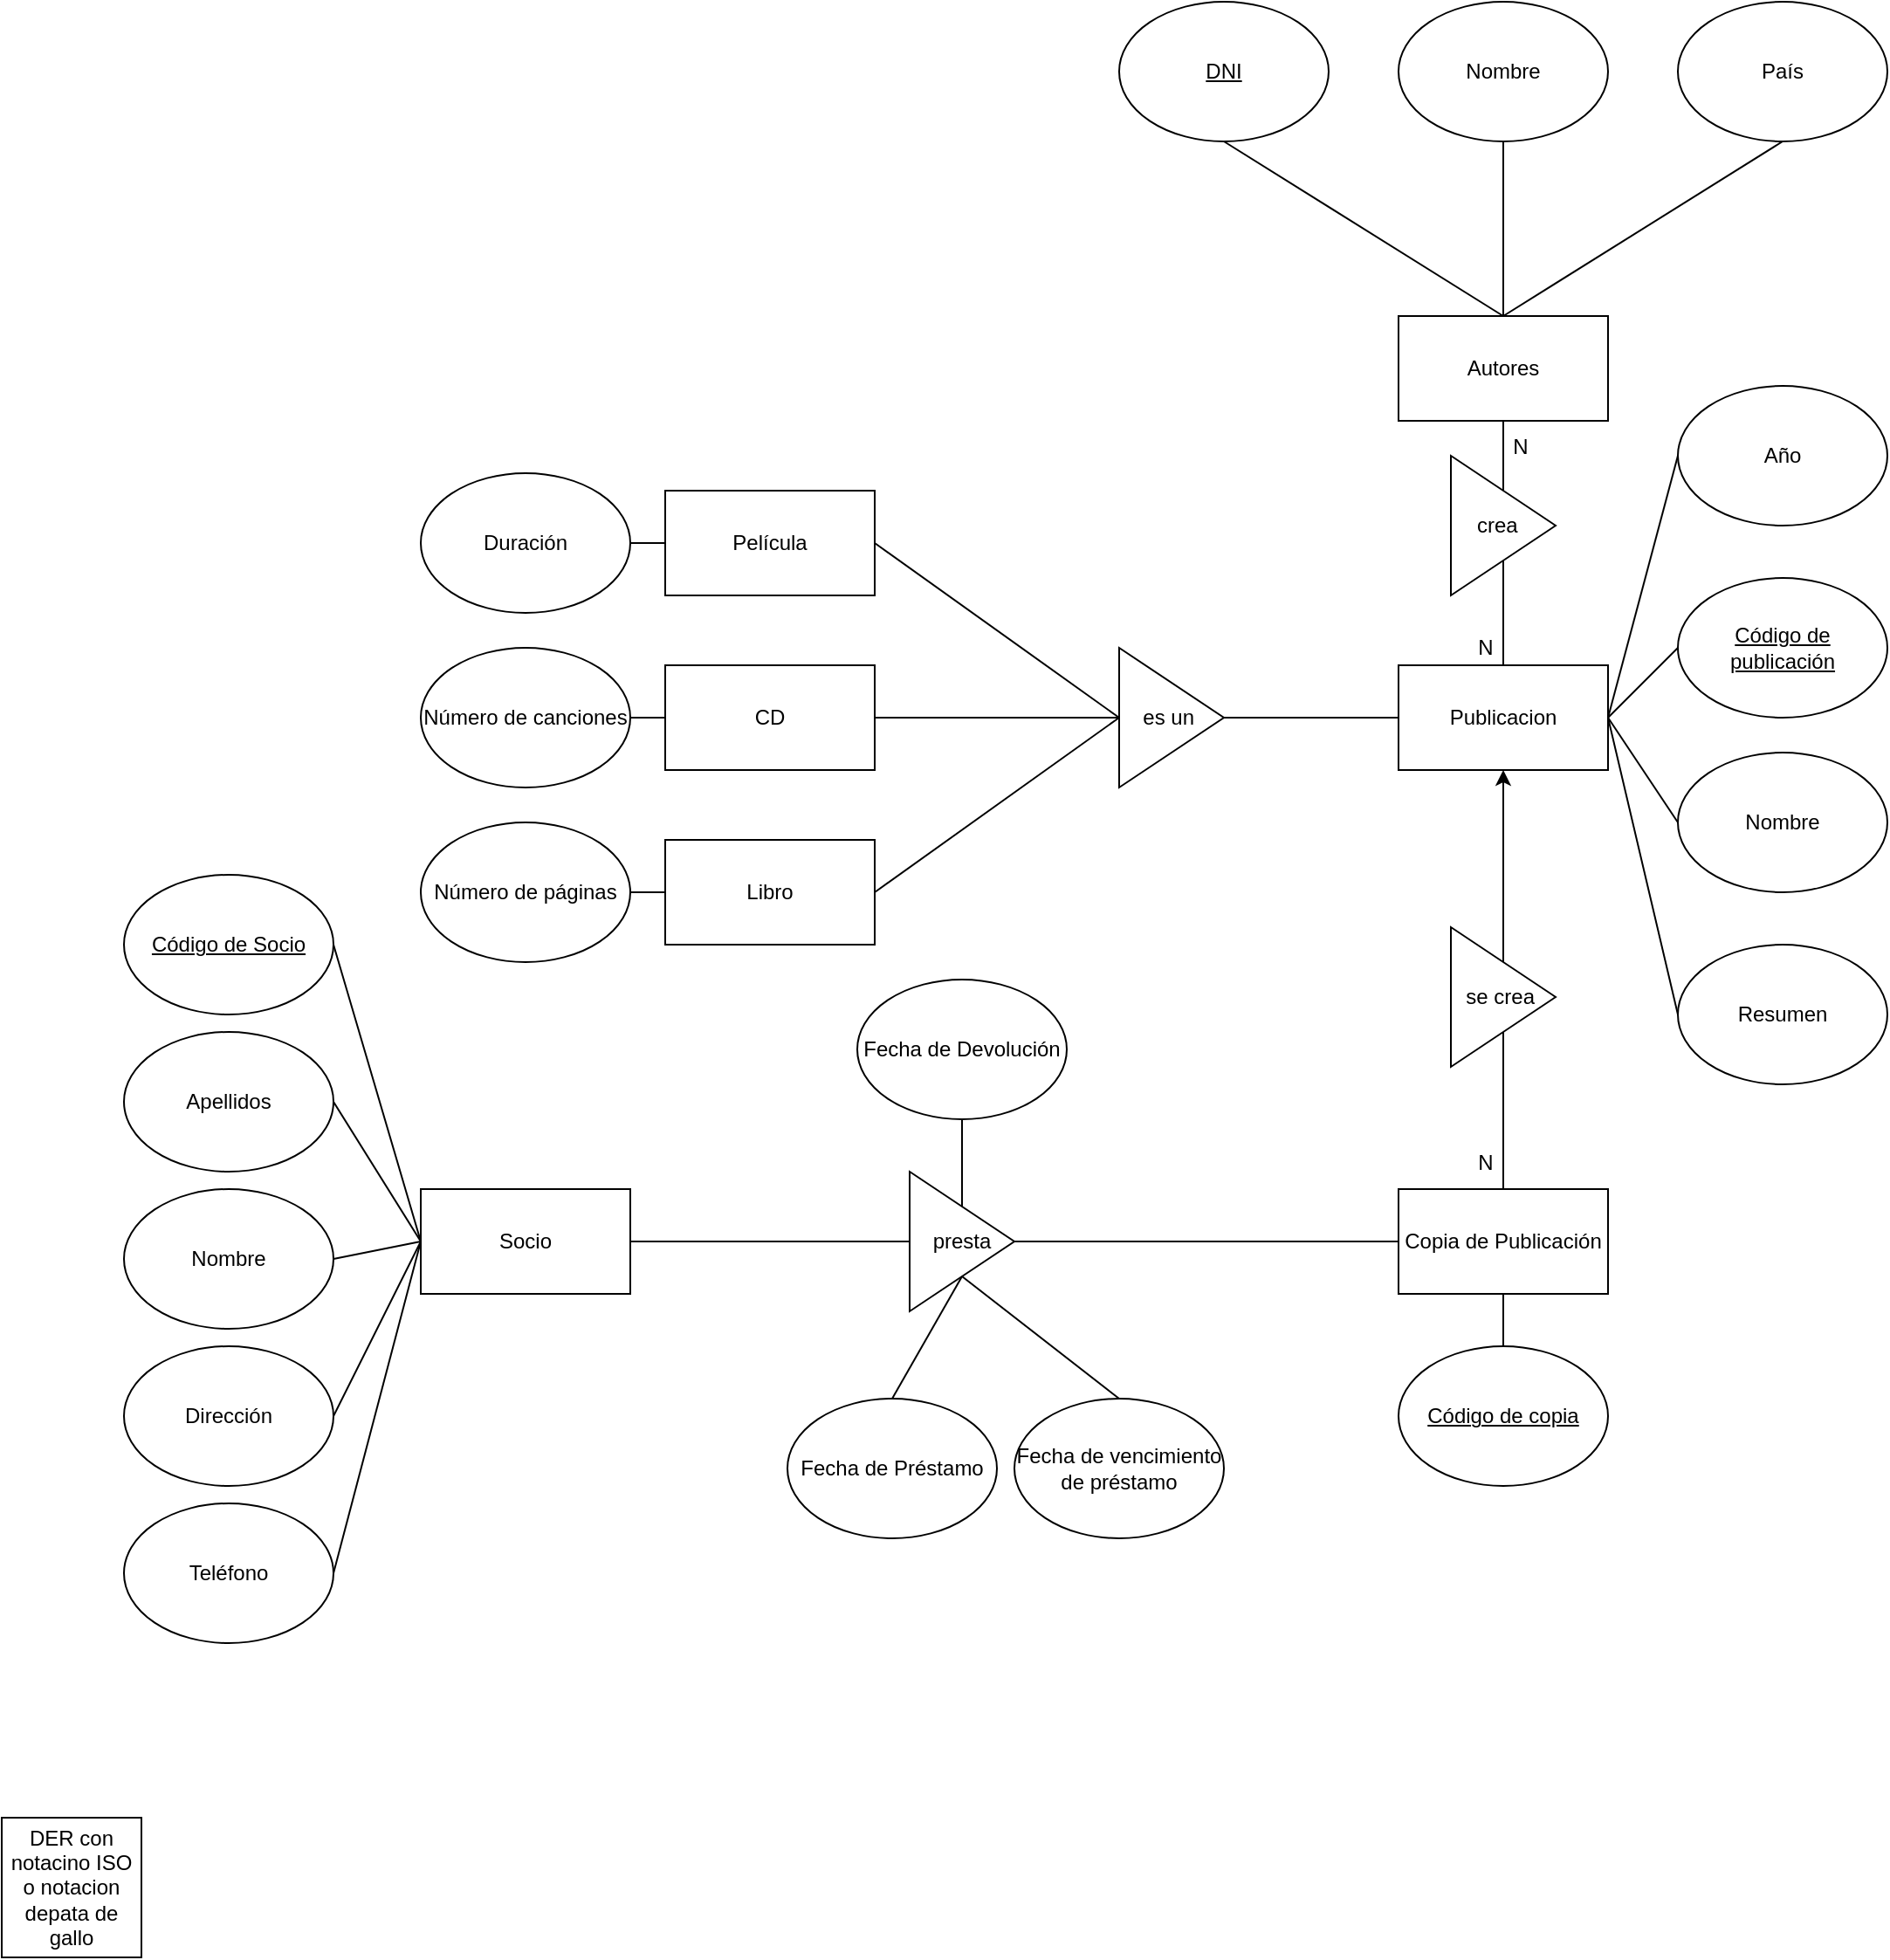 <mxfile version="26.3.0">
  <diagram name="Página-1" id="hWCPHpr9890_y0SDDMvV">
    <mxGraphModel dx="724" dy="1811" grid="1" gridSize="10" guides="1" tooltips="1" connect="1" arrows="1" fold="1" page="1" pageScale="1" pageWidth="827" pageHeight="1169" math="0" shadow="0">
      <root>
        <mxCell id="0" />
        <mxCell id="1" parent="0" />
        <mxCell id="wYTLx-t9b_W2EK-wvc39-1" value="Socio" style="rounded=0;whiteSpace=wrap;html=1;" vertex="1" parent="1">
          <mxGeometry x="360" y="250" width="120" height="60" as="geometry" />
        </mxCell>
        <mxCell id="wYTLx-t9b_W2EK-wvc39-2" value="Nombre" style="ellipse;whiteSpace=wrap;html=1;" vertex="1" parent="1">
          <mxGeometry x="190" y="250" width="120" height="80" as="geometry" />
        </mxCell>
        <mxCell id="wYTLx-t9b_W2EK-wvc39-3" value="Apellidos" style="ellipse;whiteSpace=wrap;html=1;" vertex="1" parent="1">
          <mxGeometry x="190" y="160" width="120" height="80" as="geometry" />
        </mxCell>
        <mxCell id="wYTLx-t9b_W2EK-wvc39-4" value="&lt;u&gt;Código de Socio&lt;/u&gt;" style="ellipse;whiteSpace=wrap;html=1;" vertex="1" parent="1">
          <mxGeometry x="190" y="70" width="120" height="80" as="geometry" />
        </mxCell>
        <mxCell id="wYTLx-t9b_W2EK-wvc39-5" value="Dirección" style="ellipse;whiteSpace=wrap;html=1;" vertex="1" parent="1">
          <mxGeometry x="190" y="340" width="120" height="80" as="geometry" />
        </mxCell>
        <mxCell id="wYTLx-t9b_W2EK-wvc39-6" value="Teléfono" style="ellipse;whiteSpace=wrap;html=1;" vertex="1" parent="1">
          <mxGeometry x="190" y="430" width="120" height="80" as="geometry" />
        </mxCell>
        <mxCell id="wYTLx-t9b_W2EK-wvc39-7" value="" style="endArrow=none;html=1;rounded=0;entryX=0;entryY=0.5;entryDx=0;entryDy=0;exitX=1;exitY=0.5;exitDx=0;exitDy=0;" edge="1" parent="1" source="wYTLx-t9b_W2EK-wvc39-6" target="wYTLx-t9b_W2EK-wvc39-1">
          <mxGeometry width="50" height="50" relative="1" as="geometry">
            <mxPoint x="330" y="410" as="sourcePoint" />
            <mxPoint x="380" y="360" as="targetPoint" />
          </mxGeometry>
        </mxCell>
        <mxCell id="wYTLx-t9b_W2EK-wvc39-8" value="" style="endArrow=none;html=1;rounded=0;entryX=0;entryY=0.5;entryDx=0;entryDy=0;exitX=1;exitY=0.5;exitDx=0;exitDy=0;" edge="1" parent="1" source="wYTLx-t9b_W2EK-wvc39-4" target="wYTLx-t9b_W2EK-wvc39-1">
          <mxGeometry width="50" height="50" relative="1" as="geometry">
            <mxPoint x="370" y="180" as="sourcePoint" />
            <mxPoint x="420" y="130" as="targetPoint" />
          </mxGeometry>
        </mxCell>
        <mxCell id="wYTLx-t9b_W2EK-wvc39-9" value="" style="endArrow=none;html=1;rounded=0;entryX=0;entryY=0.5;entryDx=0;entryDy=0;exitX=1;exitY=0.5;exitDx=0;exitDy=0;" edge="1" parent="1" source="wYTLx-t9b_W2EK-wvc39-5" target="wYTLx-t9b_W2EK-wvc39-1">
          <mxGeometry width="50" height="50" relative="1" as="geometry">
            <mxPoint x="300" y="300" as="sourcePoint" />
            <mxPoint x="350" y="250" as="targetPoint" />
          </mxGeometry>
        </mxCell>
        <mxCell id="wYTLx-t9b_W2EK-wvc39-10" value="" style="endArrow=none;html=1;rounded=0;exitX=1;exitY=0.5;exitDx=0;exitDy=0;entryX=0;entryY=0.5;entryDx=0;entryDy=0;" edge="1" parent="1" source="wYTLx-t9b_W2EK-wvc39-3" target="wYTLx-t9b_W2EK-wvc39-1">
          <mxGeometry width="50" height="50" relative="1" as="geometry">
            <mxPoint x="380" y="190" as="sourcePoint" />
            <mxPoint x="430" y="140" as="targetPoint" />
          </mxGeometry>
        </mxCell>
        <mxCell id="wYTLx-t9b_W2EK-wvc39-11" value="" style="endArrow=none;html=1;rounded=0;exitX=1;exitY=0.5;exitDx=0;exitDy=0;entryX=0;entryY=0.5;entryDx=0;entryDy=0;" edge="1" parent="1" source="wYTLx-t9b_W2EK-wvc39-2" target="wYTLx-t9b_W2EK-wvc39-1">
          <mxGeometry width="50" height="50" relative="1" as="geometry">
            <mxPoint x="390" y="160" as="sourcePoint" />
            <mxPoint x="440" y="110" as="targetPoint" />
          </mxGeometry>
        </mxCell>
        <mxCell id="wYTLx-t9b_W2EK-wvc39-12" value="Publicacion" style="rounded=0;whiteSpace=wrap;html=1;" vertex="1" parent="1">
          <mxGeometry x="920" y="-50" width="120" height="60" as="geometry" />
        </mxCell>
        <mxCell id="wYTLx-t9b_W2EK-wvc39-13" value="DER con notacino ISO o notacion depata de gallo" style="whiteSpace=wrap;html=1;aspect=fixed;" vertex="1" parent="1">
          <mxGeometry x="120" y="610" width="80" height="80" as="geometry" />
        </mxCell>
        <mxCell id="wYTLx-t9b_W2EK-wvc39-14" value="Copia de Publicación" style="rounded=0;whiteSpace=wrap;html=1;" vertex="1" parent="1">
          <mxGeometry x="920" y="250" width="120" height="60" as="geometry" />
        </mxCell>
        <mxCell id="wYTLx-t9b_W2EK-wvc39-15" value="presta" style="triangle;whiteSpace=wrap;html=1;rotation=0;" vertex="1" parent="1">
          <mxGeometry x="640" y="240" width="60" height="80" as="geometry" />
        </mxCell>
        <mxCell id="wYTLx-t9b_W2EK-wvc39-17" value="&lt;u&gt;Código de copia&lt;/u&gt;" style="ellipse;whiteSpace=wrap;html=1;" vertex="1" parent="1">
          <mxGeometry x="920" y="340" width="120" height="80" as="geometry" />
        </mxCell>
        <mxCell id="wYTLx-t9b_W2EK-wvc39-19" value="" style="endArrow=none;html=1;rounded=0;entryX=0.5;entryY=1;entryDx=0;entryDy=0;exitX=0.5;exitY=0;exitDx=0;exitDy=0;" edge="1" parent="1" source="wYTLx-t9b_W2EK-wvc39-17" target="wYTLx-t9b_W2EK-wvc39-14">
          <mxGeometry width="50" height="50" relative="1" as="geometry">
            <mxPoint x="610" y="400" as="sourcePoint" />
            <mxPoint x="660" y="350" as="targetPoint" />
          </mxGeometry>
        </mxCell>
        <mxCell id="wYTLx-t9b_W2EK-wvc39-21" value="&lt;u&gt;Código de publicación&lt;/u&gt;" style="ellipse;whiteSpace=wrap;html=1;" vertex="1" parent="1">
          <mxGeometry x="1080" y="-100" width="120" height="80" as="geometry" />
        </mxCell>
        <mxCell id="wYTLx-t9b_W2EK-wvc39-22" value="Nombre" style="ellipse;whiteSpace=wrap;html=1;" vertex="1" parent="1">
          <mxGeometry x="1080" width="120" height="80" as="geometry" />
        </mxCell>
        <mxCell id="wYTLx-t9b_W2EK-wvc39-23" value="Año" style="ellipse;whiteSpace=wrap;html=1;" vertex="1" parent="1">
          <mxGeometry x="1080" y="-210" width="120" height="80" as="geometry" />
        </mxCell>
        <mxCell id="wYTLx-t9b_W2EK-wvc39-24" value="Resumen" style="ellipse;whiteSpace=wrap;html=1;" vertex="1" parent="1">
          <mxGeometry x="1080" y="110" width="120" height="80" as="geometry" />
        </mxCell>
        <mxCell id="wYTLx-t9b_W2EK-wvc39-25" value="" style="endArrow=none;html=1;rounded=0;entryX=0;entryY=0.5;entryDx=0;entryDy=0;exitX=1;exitY=0.5;exitDx=0;exitDy=0;" edge="1" parent="1" source="wYTLx-t9b_W2EK-wvc39-12" target="wYTLx-t9b_W2EK-wvc39-23">
          <mxGeometry width="50" height="50" relative="1" as="geometry">
            <mxPoint x="770" y="-70" as="sourcePoint" />
            <mxPoint x="820" y="-120" as="targetPoint" />
          </mxGeometry>
        </mxCell>
        <mxCell id="wYTLx-t9b_W2EK-wvc39-26" value="" style="endArrow=none;html=1;rounded=0;entryX=0;entryY=0.5;entryDx=0;entryDy=0;exitX=1;exitY=0.5;exitDx=0;exitDy=0;" edge="1" parent="1" source="wYTLx-t9b_W2EK-wvc39-12" target="wYTLx-t9b_W2EK-wvc39-21">
          <mxGeometry width="50" height="50" relative="1" as="geometry">
            <mxPoint x="1010" y="-130" as="sourcePoint" />
            <mxPoint x="1060" y="-180" as="targetPoint" />
          </mxGeometry>
        </mxCell>
        <mxCell id="wYTLx-t9b_W2EK-wvc39-27" value="" style="endArrow=none;html=1;rounded=0;entryX=0;entryY=0.5;entryDx=0;entryDy=0;exitX=1;exitY=0.5;exitDx=0;exitDy=0;" edge="1" parent="1" source="wYTLx-t9b_W2EK-wvc39-12" target="wYTLx-t9b_W2EK-wvc39-22">
          <mxGeometry width="50" height="50" relative="1" as="geometry">
            <mxPoint x="790" y="180" as="sourcePoint" />
            <mxPoint x="840" y="130" as="targetPoint" />
          </mxGeometry>
        </mxCell>
        <mxCell id="wYTLx-t9b_W2EK-wvc39-28" value="" style="endArrow=none;html=1;rounded=0;entryX=0;entryY=0.5;entryDx=0;entryDy=0;exitX=1;exitY=0.5;exitDx=0;exitDy=0;" edge="1" parent="1" source="wYTLx-t9b_W2EK-wvc39-12" target="wYTLx-t9b_W2EK-wvc39-24">
          <mxGeometry width="50" height="50" relative="1" as="geometry">
            <mxPoint x="760" y="220" as="sourcePoint" />
            <mxPoint x="810" y="170" as="targetPoint" />
          </mxGeometry>
        </mxCell>
        <mxCell id="wYTLx-t9b_W2EK-wvc39-29" value="Autores" style="rounded=0;whiteSpace=wrap;html=1;" vertex="1" parent="1">
          <mxGeometry x="920" y="-250" width="120" height="60" as="geometry" />
        </mxCell>
        <mxCell id="wYTLx-t9b_W2EK-wvc39-30" value="&lt;u&gt;DNI&lt;/u&gt;" style="ellipse;whiteSpace=wrap;html=1;" vertex="1" parent="1">
          <mxGeometry x="760" y="-430" width="120" height="80" as="geometry" />
        </mxCell>
        <mxCell id="wYTLx-t9b_W2EK-wvc39-31" value="Nombre" style="ellipse;whiteSpace=wrap;html=1;" vertex="1" parent="1">
          <mxGeometry x="920" y="-430" width="120" height="80" as="geometry" />
        </mxCell>
        <mxCell id="wYTLx-t9b_W2EK-wvc39-32" value="País" style="ellipse;whiteSpace=wrap;html=1;" vertex="1" parent="1">
          <mxGeometry x="1080" y="-430" width="120" height="80" as="geometry" />
        </mxCell>
        <mxCell id="wYTLx-t9b_W2EK-wvc39-33" value="" style="endArrow=none;html=1;rounded=0;entryX=0.5;entryY=0;entryDx=0;entryDy=0;exitX=0.5;exitY=1;exitDx=0;exitDy=0;" edge="1" parent="1" source="wYTLx-t9b_W2EK-wvc39-30" target="wYTLx-t9b_W2EK-wvc39-29">
          <mxGeometry width="50" height="50" relative="1" as="geometry">
            <mxPoint x="570" y="-120" as="sourcePoint" />
            <mxPoint x="620" y="-170" as="targetPoint" />
          </mxGeometry>
        </mxCell>
        <mxCell id="wYTLx-t9b_W2EK-wvc39-34" value="" style="endArrow=none;html=1;rounded=0;entryX=0.5;entryY=1;entryDx=0;entryDy=0;exitX=0.5;exitY=0;exitDx=0;exitDy=0;" edge="1" parent="1" source="wYTLx-t9b_W2EK-wvc39-29" target="wYTLx-t9b_W2EK-wvc39-31">
          <mxGeometry width="50" height="50" relative="1" as="geometry">
            <mxPoint x="640" y="-120" as="sourcePoint" />
            <mxPoint x="690" y="-170" as="targetPoint" />
          </mxGeometry>
        </mxCell>
        <mxCell id="wYTLx-t9b_W2EK-wvc39-36" value="" style="endArrow=none;html=1;rounded=0;entryX=0.5;entryY=1;entryDx=0;entryDy=0;exitX=0.5;exitY=0;exitDx=0;exitDy=0;" edge="1" parent="1" source="wYTLx-t9b_W2EK-wvc39-29" target="wYTLx-t9b_W2EK-wvc39-32">
          <mxGeometry width="50" height="50" relative="1" as="geometry">
            <mxPoint x="760" y="-160" as="sourcePoint" />
            <mxPoint x="810" y="-210" as="targetPoint" />
          </mxGeometry>
        </mxCell>
        <mxCell id="wYTLx-t9b_W2EK-wvc39-37" value="Libro" style="rounded=0;whiteSpace=wrap;html=1;" vertex="1" parent="1">
          <mxGeometry x="500" y="50" width="120" height="60" as="geometry" />
        </mxCell>
        <mxCell id="wYTLx-t9b_W2EK-wvc39-40" value="Número de páginas" style="ellipse;whiteSpace=wrap;html=1;" vertex="1" parent="1">
          <mxGeometry x="360" y="40" width="120" height="80" as="geometry" />
        </mxCell>
        <mxCell id="wYTLx-t9b_W2EK-wvc39-42" value="CD" style="rounded=0;whiteSpace=wrap;html=1;" vertex="1" parent="1">
          <mxGeometry x="500" y="-50" width="120" height="60" as="geometry" />
        </mxCell>
        <mxCell id="wYTLx-t9b_W2EK-wvc39-43" value="Número de canciones" style="ellipse;whiteSpace=wrap;html=1;" vertex="1" parent="1">
          <mxGeometry x="360" y="-60" width="120" height="80" as="geometry" />
        </mxCell>
        <mxCell id="wYTLx-t9b_W2EK-wvc39-44" value="Película" style="rounded=0;whiteSpace=wrap;html=1;" vertex="1" parent="1">
          <mxGeometry x="500" y="-150" width="120" height="60" as="geometry" />
        </mxCell>
        <mxCell id="wYTLx-t9b_W2EK-wvc39-45" value="Duración" style="ellipse;whiteSpace=wrap;html=1;" vertex="1" parent="1">
          <mxGeometry x="360" y="-160" width="120" height="80" as="geometry" />
        </mxCell>
        <mxCell id="wYTLx-t9b_W2EK-wvc39-47" value="es un&amp;nbsp;" style="triangle;whiteSpace=wrap;html=1;" vertex="1" parent="1">
          <mxGeometry x="760" y="-60" width="60" height="80" as="geometry" />
        </mxCell>
        <mxCell id="wYTLx-t9b_W2EK-wvc39-49" value="" style="endArrow=classic;html=1;rounded=0;entryX=0.5;entryY=1;entryDx=0;entryDy=0;exitX=0.5;exitY=0;exitDx=0;exitDy=0;" edge="1" parent="1" source="wYTLx-t9b_W2EK-wvc39-50" target="wYTLx-t9b_W2EK-wvc39-12">
          <mxGeometry width="50" height="50" relative="1" as="geometry">
            <mxPoint x="970" y="90" as="sourcePoint" />
            <mxPoint x="970" y="70" as="targetPoint" />
          </mxGeometry>
        </mxCell>
        <mxCell id="wYTLx-t9b_W2EK-wvc39-50" value="se crea&amp;nbsp;" style="triangle;whiteSpace=wrap;html=1;" vertex="1" parent="1">
          <mxGeometry x="950" y="100" width="60" height="80" as="geometry" />
        </mxCell>
        <mxCell id="wYTLx-t9b_W2EK-wvc39-51" value="" style="endArrow=none;html=1;rounded=0;entryX=0.5;entryY=1;entryDx=0;entryDy=0;exitX=0.5;exitY=0;exitDx=0;exitDy=0;" edge="1" parent="1" source="wYTLx-t9b_W2EK-wvc39-14" target="wYTLx-t9b_W2EK-wvc39-50">
          <mxGeometry width="50" height="50" relative="1" as="geometry">
            <mxPoint x="940" y="240" as="sourcePoint" />
            <mxPoint x="990" y="190" as="targetPoint" />
          </mxGeometry>
        </mxCell>
        <mxCell id="wYTLx-t9b_W2EK-wvc39-52" value="N" style="text;html=1;align=center;verticalAlign=middle;whiteSpace=wrap;rounded=0;" vertex="1" parent="1">
          <mxGeometry x="940" y="220" width="60" height="30" as="geometry" />
        </mxCell>
        <mxCell id="wYTLx-t9b_W2EK-wvc39-53" value="Fecha de Préstamo" style="ellipse;whiteSpace=wrap;html=1;" vertex="1" parent="1">
          <mxGeometry x="570" y="370" width="120" height="80" as="geometry" />
        </mxCell>
        <mxCell id="wYTLx-t9b_W2EK-wvc39-54" value="Fecha de vencimiento de préstamo" style="ellipse;whiteSpace=wrap;html=1;" vertex="1" parent="1">
          <mxGeometry x="700" y="370" width="120" height="80" as="geometry" />
        </mxCell>
        <mxCell id="wYTLx-t9b_W2EK-wvc39-55" value="&lt;div&gt;Fecha de Devolución&lt;/div&gt;" style="ellipse;whiteSpace=wrap;html=1;" vertex="1" parent="1">
          <mxGeometry x="610" y="130" width="120" height="80" as="geometry" />
        </mxCell>
        <mxCell id="wYTLx-t9b_W2EK-wvc39-56" value="" style="endArrow=none;html=1;rounded=0;entryX=0;entryY=0.5;entryDx=0;entryDy=0;" edge="1" parent="1" source="wYTLx-t9b_W2EK-wvc39-47" target="wYTLx-t9b_W2EK-wvc39-12">
          <mxGeometry width="50" height="50" relative="1" as="geometry">
            <mxPoint x="720" y="-80" as="sourcePoint" />
            <mxPoint x="770" y="-130" as="targetPoint" />
          </mxGeometry>
        </mxCell>
        <mxCell id="wYTLx-t9b_W2EK-wvc39-57" value="" style="endArrow=none;html=1;rounded=0;entryX=0;entryY=0.5;entryDx=0;entryDy=0;exitX=1;exitY=0.5;exitDx=0;exitDy=0;" edge="1" parent="1" source="wYTLx-t9b_W2EK-wvc39-42" target="wYTLx-t9b_W2EK-wvc39-47">
          <mxGeometry width="50" height="50" relative="1" as="geometry">
            <mxPoint x="660" as="sourcePoint" />
            <mxPoint x="710" y="-50" as="targetPoint" />
          </mxGeometry>
        </mxCell>
        <mxCell id="wYTLx-t9b_W2EK-wvc39-58" value="" style="endArrow=none;html=1;rounded=0;entryX=0;entryY=0.5;entryDx=0;entryDy=0;exitX=1;exitY=0.5;exitDx=0;exitDy=0;" edge="1" parent="1" source="wYTLx-t9b_W2EK-wvc39-44" target="wYTLx-t9b_W2EK-wvc39-47">
          <mxGeometry width="50" height="50" relative="1" as="geometry">
            <mxPoint x="680" y="-120" as="sourcePoint" />
            <mxPoint x="730" y="-170" as="targetPoint" />
          </mxGeometry>
        </mxCell>
        <mxCell id="wYTLx-t9b_W2EK-wvc39-59" value="" style="endArrow=none;html=1;rounded=0;entryX=0;entryY=0.5;entryDx=0;entryDy=0;exitX=1;exitY=0.5;exitDx=0;exitDy=0;" edge="1" parent="1" source="wYTLx-t9b_W2EK-wvc39-37" target="wYTLx-t9b_W2EK-wvc39-47">
          <mxGeometry width="50" height="50" relative="1" as="geometry">
            <mxPoint x="650" y="70" as="sourcePoint" />
            <mxPoint x="700" y="20" as="targetPoint" />
          </mxGeometry>
        </mxCell>
        <mxCell id="wYTLx-t9b_W2EK-wvc39-61" value="" style="endArrow=none;html=1;rounded=0;entryX=0.5;entryY=1;entryDx=0;entryDy=0;exitX=0.5;exitY=0;exitDx=0;exitDy=0;" edge="1" parent="1" source="wYTLx-t9b_W2EK-wvc39-62" target="wYTLx-t9b_W2EK-wvc39-29">
          <mxGeometry width="50" height="50" relative="1" as="geometry">
            <mxPoint x="980" y="-140" as="sourcePoint" />
            <mxPoint x="990" y="-150" as="targetPoint" />
          </mxGeometry>
        </mxCell>
        <mxCell id="wYTLx-t9b_W2EK-wvc39-62" value="crea&amp;nbsp;&amp;nbsp;" style="triangle;whiteSpace=wrap;html=1;" vertex="1" parent="1">
          <mxGeometry x="950" y="-170" width="60" height="80" as="geometry" />
        </mxCell>
        <mxCell id="wYTLx-t9b_W2EK-wvc39-63" value="" style="endArrow=none;html=1;rounded=0;entryX=0.5;entryY=1;entryDx=0;entryDy=0;exitX=0.5;exitY=0;exitDx=0;exitDy=0;" edge="1" parent="1" source="wYTLx-t9b_W2EK-wvc39-12" target="wYTLx-t9b_W2EK-wvc39-62">
          <mxGeometry width="50" height="50" relative="1" as="geometry">
            <mxPoint x="790" y="-70" as="sourcePoint" />
            <mxPoint x="840" y="-120" as="targetPoint" />
          </mxGeometry>
        </mxCell>
        <mxCell id="wYTLx-t9b_W2EK-wvc39-64" value="N" style="text;html=1;align=center;verticalAlign=middle;whiteSpace=wrap;rounded=0;" vertex="1" parent="1">
          <mxGeometry x="940" y="-75" width="60" height="30" as="geometry" />
        </mxCell>
        <mxCell id="wYTLx-t9b_W2EK-wvc39-65" value="N" style="text;html=1;align=center;verticalAlign=middle;whiteSpace=wrap;rounded=0;" vertex="1" parent="1">
          <mxGeometry x="960" y="-190" width="60" height="30" as="geometry" />
        </mxCell>
        <mxCell id="wYTLx-t9b_W2EK-wvc39-66" value="" style="endArrow=none;html=1;rounded=0;entryX=0;entryY=0.5;entryDx=0;entryDy=0;exitX=1;exitY=0.5;exitDx=0;exitDy=0;" edge="1" parent="1" source="wYTLx-t9b_W2EK-wvc39-45" target="wYTLx-t9b_W2EK-wvc39-44">
          <mxGeometry width="50" height="50" relative="1" as="geometry">
            <mxPoint x="480" y="50" as="sourcePoint" />
            <mxPoint x="530" as="targetPoint" />
          </mxGeometry>
        </mxCell>
        <mxCell id="wYTLx-t9b_W2EK-wvc39-67" value="" style="endArrow=none;html=1;rounded=0;entryX=0;entryY=0.5;entryDx=0;entryDy=0;exitX=1;exitY=0.5;exitDx=0;exitDy=0;" edge="1" parent="1" source="wYTLx-t9b_W2EK-wvc39-43" target="wYTLx-t9b_W2EK-wvc39-42">
          <mxGeometry width="50" height="50" relative="1" as="geometry">
            <mxPoint x="420" y="10" as="sourcePoint" />
            <mxPoint x="470" y="-40" as="targetPoint" />
          </mxGeometry>
        </mxCell>
        <mxCell id="wYTLx-t9b_W2EK-wvc39-68" value="" style="endArrow=none;html=1;rounded=0;entryX=0;entryY=0.5;entryDx=0;entryDy=0;exitX=1;exitY=0.5;exitDx=0;exitDy=0;" edge="1" parent="1" source="wYTLx-t9b_W2EK-wvc39-40" target="wYTLx-t9b_W2EK-wvc39-37">
          <mxGeometry width="50" height="50" relative="1" as="geometry">
            <mxPoint x="410" y="110" as="sourcePoint" />
            <mxPoint x="460" y="60" as="targetPoint" />
          </mxGeometry>
        </mxCell>
        <mxCell id="wYTLx-t9b_W2EK-wvc39-69" style="edgeStyle=orthogonalEdgeStyle;rounded=0;orthogonalLoop=1;jettySize=auto;html=1;exitX=0.5;exitY=1;exitDx=0;exitDy=0;" edge="1" parent="1" source="wYTLx-t9b_W2EK-wvc39-55" target="wYTLx-t9b_W2EK-wvc39-55">
          <mxGeometry relative="1" as="geometry" />
        </mxCell>
        <mxCell id="wYTLx-t9b_W2EK-wvc39-70" value="" style="endArrow=none;html=1;rounded=0;exitX=1;exitY=0.5;exitDx=0;exitDy=0;entryX=0;entryY=0.5;entryDx=0;entryDy=0;" edge="1" parent="1" source="wYTLx-t9b_W2EK-wvc39-1" target="wYTLx-t9b_W2EK-wvc39-15">
          <mxGeometry width="50" height="50" relative="1" as="geometry">
            <mxPoint x="530" y="310" as="sourcePoint" />
            <mxPoint x="580" y="260" as="targetPoint" />
          </mxGeometry>
        </mxCell>
        <mxCell id="wYTLx-t9b_W2EK-wvc39-71" value="" style="endArrow=none;html=1;rounded=0;exitX=1;exitY=0.5;exitDx=0;exitDy=0;entryX=0;entryY=0.5;entryDx=0;entryDy=0;" edge="1" parent="1" source="wYTLx-t9b_W2EK-wvc39-15" target="wYTLx-t9b_W2EK-wvc39-14">
          <mxGeometry width="50" height="50" relative="1" as="geometry">
            <mxPoint x="770" y="290" as="sourcePoint" />
            <mxPoint x="820" y="240" as="targetPoint" />
          </mxGeometry>
        </mxCell>
        <mxCell id="wYTLx-t9b_W2EK-wvc39-73" value="" style="endArrow=none;html=1;rounded=0;entryX=0.5;entryY=1;entryDx=0;entryDy=0;exitX=0.5;exitY=0;exitDx=0;exitDy=0;" edge="1" parent="1" source="wYTLx-t9b_W2EK-wvc39-15" target="wYTLx-t9b_W2EK-wvc39-55">
          <mxGeometry width="50" height="50" relative="1" as="geometry">
            <mxPoint x="470" y="410" as="sourcePoint" />
            <mxPoint x="520" y="360" as="targetPoint" />
          </mxGeometry>
        </mxCell>
        <mxCell id="wYTLx-t9b_W2EK-wvc39-74" value="" style="endArrow=none;html=1;rounded=0;entryX=0.5;entryY=1;entryDx=0;entryDy=0;exitX=0.5;exitY=0;exitDx=0;exitDy=0;" edge="1" parent="1" source="wYTLx-t9b_W2EK-wvc39-53" target="wYTLx-t9b_W2EK-wvc39-15">
          <mxGeometry width="50" height="50" relative="1" as="geometry">
            <mxPoint x="530" y="350" as="sourcePoint" />
            <mxPoint x="580" y="300" as="targetPoint" />
          </mxGeometry>
        </mxCell>
        <mxCell id="wYTLx-t9b_W2EK-wvc39-75" value="" style="endArrow=none;html=1;rounded=0;entryX=0.5;entryY=1;entryDx=0;entryDy=0;exitX=0.5;exitY=0;exitDx=0;exitDy=0;" edge="1" parent="1" source="wYTLx-t9b_W2EK-wvc39-54" target="wYTLx-t9b_W2EK-wvc39-15">
          <mxGeometry width="50" height="50" relative="1" as="geometry">
            <mxPoint x="770" y="370" as="sourcePoint" />
            <mxPoint x="820" y="320" as="targetPoint" />
          </mxGeometry>
        </mxCell>
      </root>
    </mxGraphModel>
  </diagram>
</mxfile>
